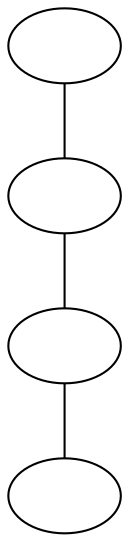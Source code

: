 graph G {
  a [label=""]
  b [label=""]
  c [label=""]
  d [label=""]

  a -- b
  b -- c
  c -- d
}
